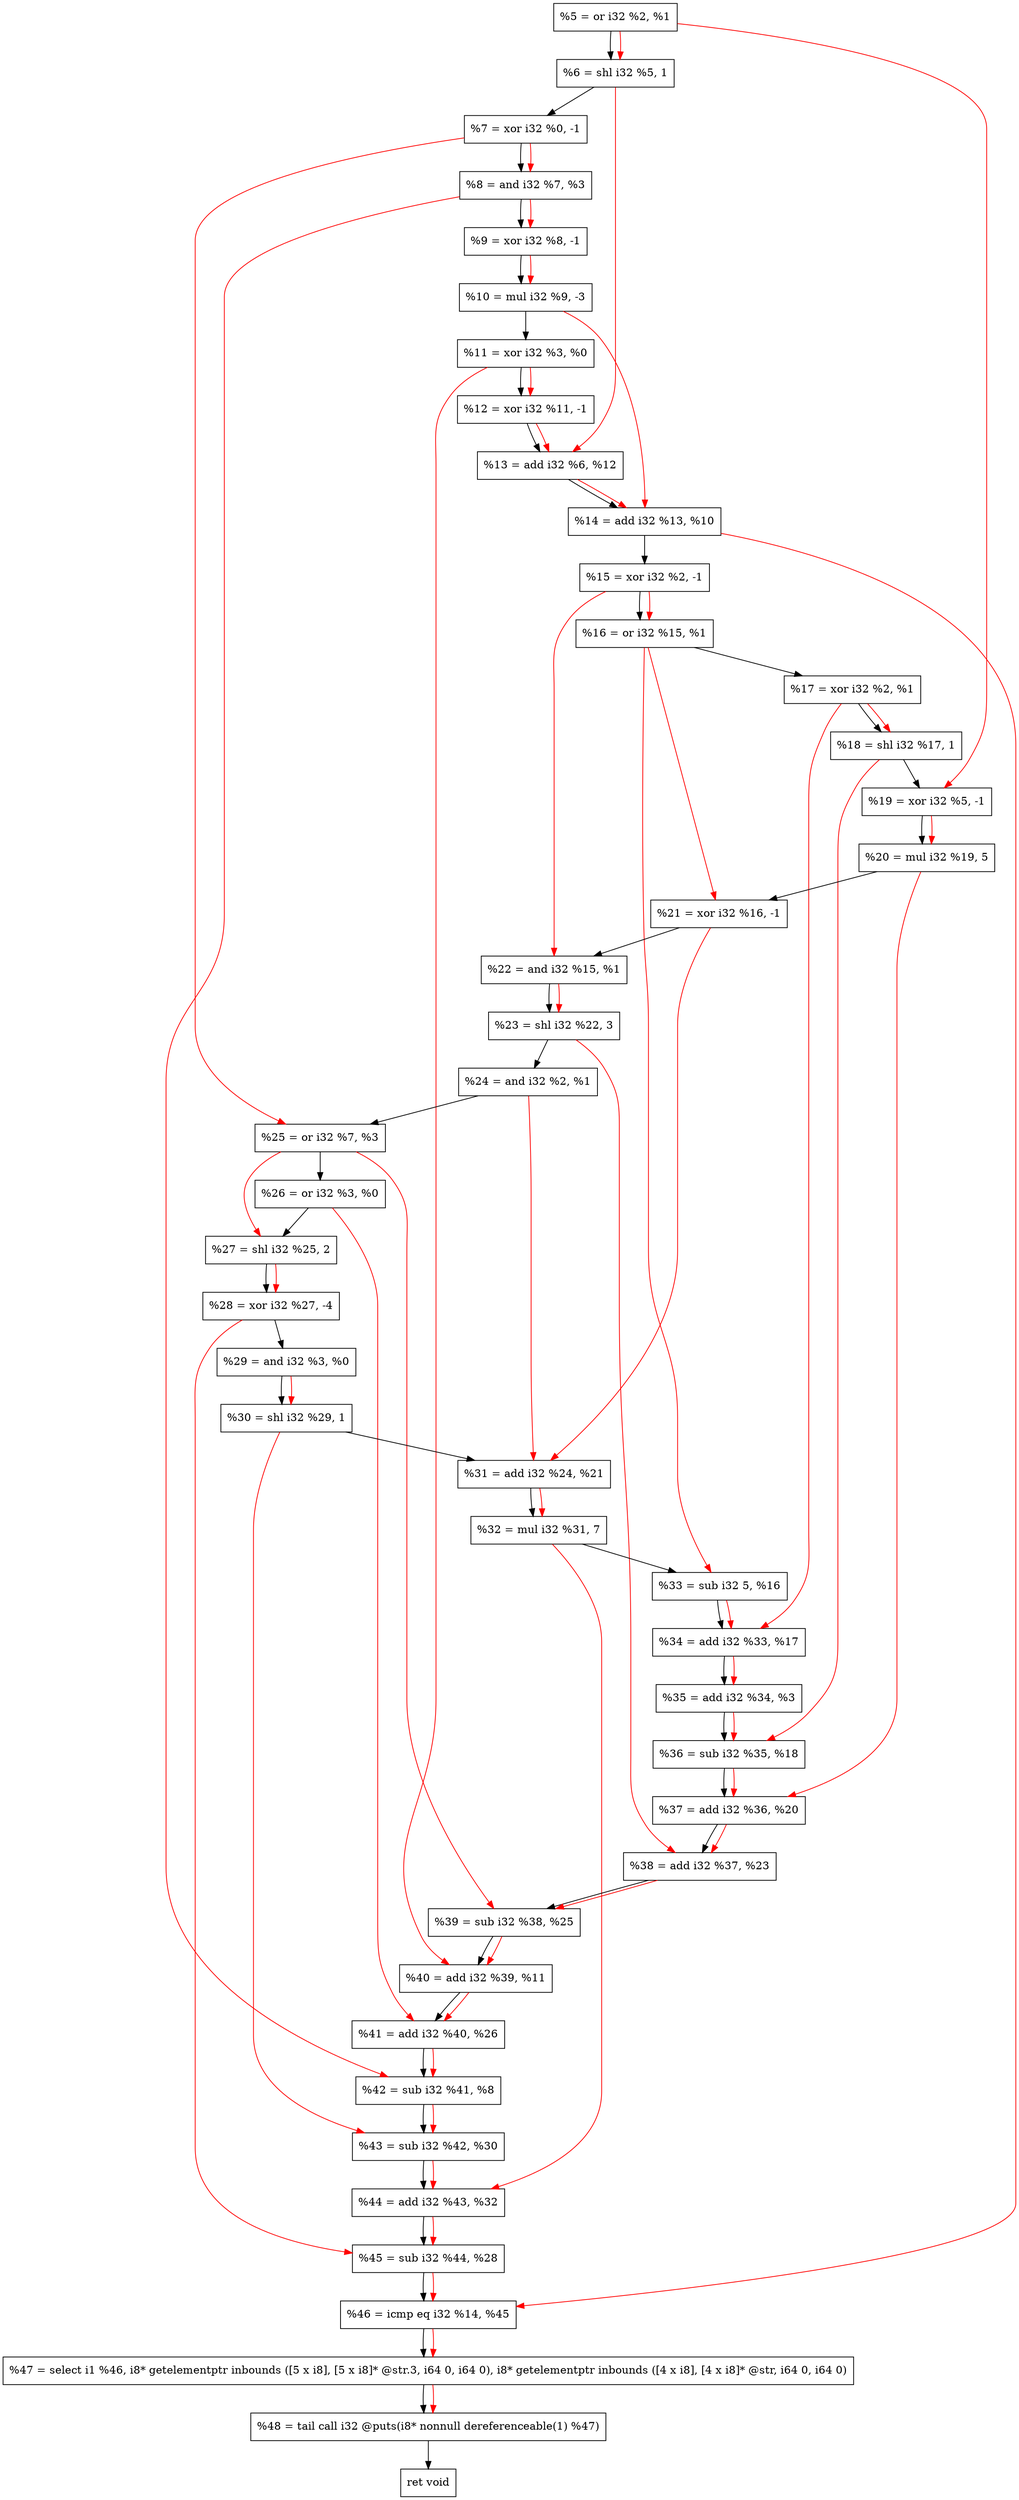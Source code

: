 digraph "DFG for'crackme' function" {
	Node0x121fb70[shape=record, label="  %5 = or i32 %2, %1"];
	Node0x12201f0[shape=record, label="  %6 = shl i32 %5, 1"];
	Node0x1220290[shape=record, label="  %7 = xor i32 %0, -1"];
	Node0x1220300[shape=record, label="  %8 = and i32 %7, %3"];
	Node0x1220370[shape=record, label="  %9 = xor i32 %8, -1"];
	Node0x1220410[shape=record, label="  %10 = mul i32 %9, -3"];
	Node0x1220480[shape=record, label="  %11 = xor i32 %3, %0"];
	Node0x12204f0[shape=record, label="  %12 = xor i32 %11, -1"];
	Node0x1220560[shape=record, label="  %13 = add i32 %6, %12"];
	Node0x12205d0[shape=record, label="  %14 = add i32 %13, %10"];
	Node0x1220640[shape=record, label="  %15 = xor i32 %2, -1"];
	Node0x12206b0[shape=record, label="  %16 = or i32 %15, %1"];
	Node0x1220720[shape=record, label="  %17 = xor i32 %2, %1"];
	Node0x1220790[shape=record, label="  %18 = shl i32 %17, 1"];
	Node0x1220800[shape=record, label="  %19 = xor i32 %5, -1"];
	Node0x12208a0[shape=record, label="  %20 = mul i32 %19, 5"];
	Node0x1220910[shape=record, label="  %21 = xor i32 %16, -1"];
	Node0x1220980[shape=record, label="  %22 = and i32 %15, %1"];
	Node0x1220a20[shape=record, label="  %23 = shl i32 %22, 3"];
	Node0x1220a90[shape=record, label="  %24 = and i32 %2, %1"];
	Node0x1220b00[shape=record, label="  %25 = or i32 %7, %3"];
	Node0x1220b70[shape=record, label="  %26 = or i32 %3, %0"];
	Node0x1220c10[shape=record, label="  %27 = shl i32 %25, 2"];
	Node0x1220cb0[shape=record, label="  %28 = xor i32 %27, -4"];
	Node0x1220d20[shape=record, label="  %29 = and i32 %3, %0"];
	Node0x1220d90[shape=record, label="  %30 = shl i32 %29, 1"];
	Node0x1220e00[shape=record, label="  %31 = add i32 %24, %21"];
	Node0x1220ea0[shape=record, label="  %32 = mul i32 %31, 7"];
	Node0x1221120[shape=record, label="  %33 = sub i32 5, %16"];
	Node0x1221190[shape=record, label="  %34 = add i32 %33, %17"];
	Node0x1221200[shape=record, label="  %35 = add i32 %34, %3"];
	Node0x1221270[shape=record, label="  %36 = sub i32 %35, %18"];
	Node0x12212e0[shape=record, label="  %37 = add i32 %36, %20"];
	Node0x1221350[shape=record, label="  %38 = add i32 %37, %23"];
	Node0x12213c0[shape=record, label="  %39 = sub i32 %38, %25"];
	Node0x1221430[shape=record, label="  %40 = add i32 %39, %11"];
	Node0x12214a0[shape=record, label="  %41 = add i32 %40, %26"];
	Node0x1221510[shape=record, label="  %42 = sub i32 %41, %8"];
	Node0x1221580[shape=record, label="  %43 = sub i32 %42, %30"];
	Node0x12215f0[shape=record, label="  %44 = add i32 %43, %32"];
	Node0x1221660[shape=record, label="  %45 = sub i32 %44, %28"];
	Node0x12216d0[shape=record, label="  %46 = icmp eq i32 %14, %45"];
	Node0x11c0268[shape=record, label="  %47 = select i1 %46, i8* getelementptr inbounds ([5 x i8], [5 x i8]* @str.3, i64 0, i64 0), i8* getelementptr inbounds ([4 x i8], [4 x i8]* @str, i64 0, i64 0)"];
	Node0x1221b70[shape=record, label="  %48 = tail call i32 @puts(i8* nonnull dereferenceable(1) %47)"];
	Node0x1221bc0[shape=record, label="  ret void"];
	Node0x121fb70 -> Node0x12201f0;
	Node0x12201f0 -> Node0x1220290;
	Node0x1220290 -> Node0x1220300;
	Node0x1220300 -> Node0x1220370;
	Node0x1220370 -> Node0x1220410;
	Node0x1220410 -> Node0x1220480;
	Node0x1220480 -> Node0x12204f0;
	Node0x12204f0 -> Node0x1220560;
	Node0x1220560 -> Node0x12205d0;
	Node0x12205d0 -> Node0x1220640;
	Node0x1220640 -> Node0x12206b0;
	Node0x12206b0 -> Node0x1220720;
	Node0x1220720 -> Node0x1220790;
	Node0x1220790 -> Node0x1220800;
	Node0x1220800 -> Node0x12208a0;
	Node0x12208a0 -> Node0x1220910;
	Node0x1220910 -> Node0x1220980;
	Node0x1220980 -> Node0x1220a20;
	Node0x1220a20 -> Node0x1220a90;
	Node0x1220a90 -> Node0x1220b00;
	Node0x1220b00 -> Node0x1220b70;
	Node0x1220b70 -> Node0x1220c10;
	Node0x1220c10 -> Node0x1220cb0;
	Node0x1220cb0 -> Node0x1220d20;
	Node0x1220d20 -> Node0x1220d90;
	Node0x1220d90 -> Node0x1220e00;
	Node0x1220e00 -> Node0x1220ea0;
	Node0x1220ea0 -> Node0x1221120;
	Node0x1221120 -> Node0x1221190;
	Node0x1221190 -> Node0x1221200;
	Node0x1221200 -> Node0x1221270;
	Node0x1221270 -> Node0x12212e0;
	Node0x12212e0 -> Node0x1221350;
	Node0x1221350 -> Node0x12213c0;
	Node0x12213c0 -> Node0x1221430;
	Node0x1221430 -> Node0x12214a0;
	Node0x12214a0 -> Node0x1221510;
	Node0x1221510 -> Node0x1221580;
	Node0x1221580 -> Node0x12215f0;
	Node0x12215f0 -> Node0x1221660;
	Node0x1221660 -> Node0x12216d0;
	Node0x12216d0 -> Node0x11c0268;
	Node0x11c0268 -> Node0x1221b70;
	Node0x1221b70 -> Node0x1221bc0;
edge [color=red]
	Node0x121fb70 -> Node0x12201f0;
	Node0x1220290 -> Node0x1220300;
	Node0x1220300 -> Node0x1220370;
	Node0x1220370 -> Node0x1220410;
	Node0x1220480 -> Node0x12204f0;
	Node0x12201f0 -> Node0x1220560;
	Node0x12204f0 -> Node0x1220560;
	Node0x1220560 -> Node0x12205d0;
	Node0x1220410 -> Node0x12205d0;
	Node0x1220640 -> Node0x12206b0;
	Node0x1220720 -> Node0x1220790;
	Node0x121fb70 -> Node0x1220800;
	Node0x1220800 -> Node0x12208a0;
	Node0x12206b0 -> Node0x1220910;
	Node0x1220640 -> Node0x1220980;
	Node0x1220980 -> Node0x1220a20;
	Node0x1220290 -> Node0x1220b00;
	Node0x1220b00 -> Node0x1220c10;
	Node0x1220c10 -> Node0x1220cb0;
	Node0x1220d20 -> Node0x1220d90;
	Node0x1220a90 -> Node0x1220e00;
	Node0x1220910 -> Node0x1220e00;
	Node0x1220e00 -> Node0x1220ea0;
	Node0x12206b0 -> Node0x1221120;
	Node0x1221120 -> Node0x1221190;
	Node0x1220720 -> Node0x1221190;
	Node0x1221190 -> Node0x1221200;
	Node0x1221200 -> Node0x1221270;
	Node0x1220790 -> Node0x1221270;
	Node0x1221270 -> Node0x12212e0;
	Node0x12208a0 -> Node0x12212e0;
	Node0x12212e0 -> Node0x1221350;
	Node0x1220a20 -> Node0x1221350;
	Node0x1221350 -> Node0x12213c0;
	Node0x1220b00 -> Node0x12213c0;
	Node0x12213c0 -> Node0x1221430;
	Node0x1220480 -> Node0x1221430;
	Node0x1221430 -> Node0x12214a0;
	Node0x1220b70 -> Node0x12214a0;
	Node0x12214a0 -> Node0x1221510;
	Node0x1220300 -> Node0x1221510;
	Node0x1221510 -> Node0x1221580;
	Node0x1220d90 -> Node0x1221580;
	Node0x1221580 -> Node0x12215f0;
	Node0x1220ea0 -> Node0x12215f0;
	Node0x12215f0 -> Node0x1221660;
	Node0x1220cb0 -> Node0x1221660;
	Node0x12205d0 -> Node0x12216d0;
	Node0x1221660 -> Node0x12216d0;
	Node0x12216d0 -> Node0x11c0268;
	Node0x11c0268 -> Node0x1221b70;
}
